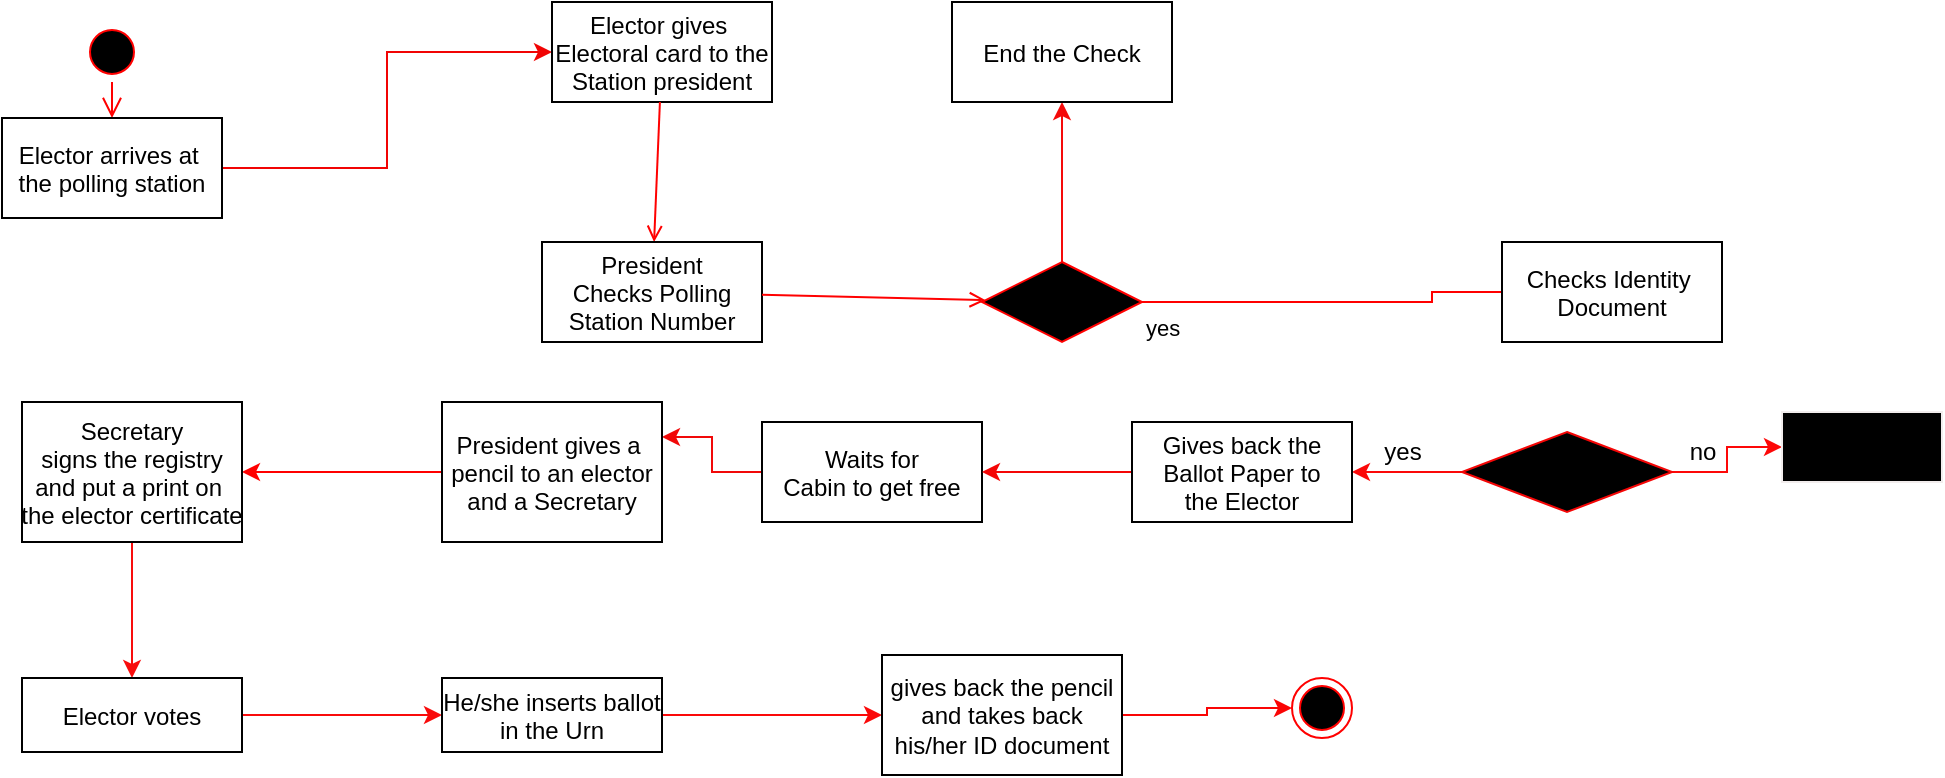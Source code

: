 <mxfile version="22.0.3" type="device">
  <diagram name="Page-1" id="e7e014a7-5840-1c2e-5031-d8a46d1fe8dd">
    <mxGraphModel dx="1036" dy="606" grid="1" gridSize="10" guides="1" tooltips="1" connect="1" arrows="1" fold="1" page="1" pageScale="1" pageWidth="1169" pageHeight="826" background="none" math="0" shadow="0">
      <root>
        <mxCell id="0" />
        <mxCell id="1" parent="0" />
        <mxCell id="GoZGdcvMeMQkUJFM6HY1-42" value="" style="edgeStyle=orthogonalEdgeStyle;rounded=0;orthogonalLoop=1;jettySize=auto;html=1;entryX=0;entryY=0.5;entryDx=0;entryDy=0;strokeColor=#f10404;" edge="1" parent="1" source="7" target="15">
          <mxGeometry relative="1" as="geometry">
            <mxPoint x="429.5" y="263" as="targetPoint" />
          </mxGeometry>
        </mxCell>
        <mxCell id="15" value="Elector gives &#xa;Electoral card to the&#xa;Station president" style="" parent="1" vertex="1">
          <mxGeometry x="475" y="20" width="110" height="50" as="geometry" />
        </mxCell>
        <mxCell id="17" value="" style="endArrow=open;strokeColor=#FF0000;endFill=1;rounded=0" parent="1" source="15" target="16" edge="1">
          <mxGeometry relative="1" as="geometry" />
        </mxCell>
        <mxCell id="5" value="" style="ellipse;shape=startState;fillColor=#000000;strokeColor=#ff0000;" parent="1" vertex="1">
          <mxGeometry x="240" y="30" width="30" height="30" as="geometry" />
        </mxCell>
        <mxCell id="6" value="" style="edgeStyle=elbowEdgeStyle;elbow=horizontal;verticalAlign=bottom;endArrow=open;endSize=8;strokeColor=#FF0000;endFill=1;rounded=0" parent="1" source="5" target="7" edge="1">
          <mxGeometry x="264.5" y="168" as="geometry">
            <mxPoint x="279.5" y="238" as="targetPoint" />
          </mxGeometry>
        </mxCell>
        <mxCell id="7" value="Elector arrives at &#xa;the polling station" style="" parent="1" vertex="1">
          <mxGeometry x="200" y="78" width="110" height="50" as="geometry" />
        </mxCell>
        <mxCell id="16" value="President&#xa;Checks Polling&#xa;Station Number" style="" parent="1" vertex="1">
          <mxGeometry x="470" y="140" width="110" height="50" as="geometry" />
        </mxCell>
        <mxCell id="24" value="" style="endArrow=open;strokeColor=#FF0000;endFill=1;rounded=0" parent="1" source="16" target="21" edge="1">
          <mxGeometry relative="1" as="geometry" />
        </mxCell>
        <mxCell id="GoZGdcvMeMQkUJFM6HY1-63" value="" style="edgeStyle=orthogonalEdgeStyle;rounded=0;orthogonalLoop=1;jettySize=auto;html=1;strokeColor=#f50a0a;" edge="1" parent="1" source="21" target="GoZGdcvMeMQkUJFM6HY1-45">
          <mxGeometry relative="1" as="geometry" />
        </mxCell>
        <mxCell id="21" value="&#xa;Correct&#xa;" style="rhombus;fillColor=#000000;strokeColor=#ff0000;" parent="1" vertex="1">
          <mxGeometry x="690" y="150" width="80" height="40" as="geometry" />
        </mxCell>
        <mxCell id="23" value="yes" style="edgeStyle=elbowEdgeStyle;elbow=horizontal;align=left;verticalAlign=top;endArrow=open;endSize=8;strokeColor=#FF0000;endFill=1;rounded=0;entryX=1;entryY=0.5;entryDx=0;entryDy=0;" parent="1" source="21" target="18" edge="1">
          <mxGeometry x="-1" relative="1" as="geometry">
            <mxPoint x="635" y="453" as="targetPoint" />
            <mxPoint as="offset" />
          </mxGeometry>
        </mxCell>
        <mxCell id="18" value="Checks Identity &#xa;Document" style="" parent="1" vertex="1">
          <mxGeometry x="950" y="140" width="110" height="50" as="geometry" />
        </mxCell>
        <mxCell id="GoZGdcvMeMQkUJFM6HY1-49" value="" style="edgeStyle=orthogonalEdgeStyle;rounded=0;orthogonalLoop=1;jettySize=auto;html=1;entryX=1;entryY=0.25;entryDx=0;entryDy=0;strokeColor=#f10909;" edge="1" parent="1" source="GoZGdcvMeMQkUJFM6HY1-44" target="33">
          <mxGeometry relative="1" as="geometry">
            <mxPoint x="645" y="365" as="targetPoint" />
          </mxGeometry>
        </mxCell>
        <mxCell id="GoZGdcvMeMQkUJFM6HY1-44" value="Waits for&#xa;Cabin to get free" style="" vertex="1" parent="1">
          <mxGeometry x="580" y="230" width="110" height="50" as="geometry" />
        </mxCell>
        <mxCell id="GoZGdcvMeMQkUJFM6HY1-50" value="" style="edgeStyle=orthogonalEdgeStyle;rounded=0;orthogonalLoop=1;jettySize=auto;html=1;strokeColor=#FF0000;" edge="1" parent="1" source="33" target="GoZGdcvMeMQkUJFM6HY1-47">
          <mxGeometry relative="1" as="geometry" />
        </mxCell>
        <mxCell id="33" value="President gives a &#xa;pencil to an elector&#xa;and a Secretary" style="" parent="1" vertex="1">
          <mxGeometry x="420" y="220" width="110" height="70" as="geometry" />
        </mxCell>
        <mxCell id="GoZGdcvMeMQkUJFM6HY1-53" value="" style="edgeStyle=orthogonalEdgeStyle;rounded=0;orthogonalLoop=1;jettySize=auto;html=1;strokeColor=#f80d0d;" edge="1" parent="1" source="GoZGdcvMeMQkUJFM6HY1-47" target="GoZGdcvMeMQkUJFM6HY1-51">
          <mxGeometry relative="1" as="geometry" />
        </mxCell>
        <mxCell id="GoZGdcvMeMQkUJFM6HY1-47" value="Secretary&#xa;signs the registry&#xa;and put a print on &#xa;the elector certificate" style="" vertex="1" parent="1">
          <mxGeometry x="210" y="220" width="110" height="70" as="geometry" />
        </mxCell>
        <mxCell id="GoZGdcvMeMQkUJFM6HY1-45" value="End the Check" style="" vertex="1" parent="1">
          <mxGeometry x="675" y="20" width="110" height="50" as="geometry" />
        </mxCell>
        <mxCell id="38" value="" style="ellipse;shape=endState;fillColor=#000000;strokeColor=#ff0000" parent="1" vertex="1">
          <mxGeometry x="845" y="358" width="30" height="30" as="geometry" />
        </mxCell>
        <mxCell id="GoZGdcvMeMQkUJFM6HY1-73" value="" style="edgeStyle=orthogonalEdgeStyle;rounded=0;orthogonalLoop=1;jettySize=auto;html=1;strokeColor=#f90b0b;" edge="1" parent="1" source="GoZGdcvMeMQkUJFM6HY1-51" target="GoZGdcvMeMQkUJFM6HY1-52">
          <mxGeometry relative="1" as="geometry" />
        </mxCell>
        <mxCell id="GoZGdcvMeMQkUJFM6HY1-51" value="Elector votes" style="" vertex="1" parent="1">
          <mxGeometry x="210" y="358" width="110" height="37" as="geometry" />
        </mxCell>
        <mxCell id="GoZGdcvMeMQkUJFM6HY1-56" value="" style="edgeStyle=orthogonalEdgeStyle;rounded=0;orthogonalLoop=1;jettySize=auto;html=1;strokeColor=#fb0909;" edge="1" parent="1" source="GoZGdcvMeMQkUJFM6HY1-52" target="GoZGdcvMeMQkUJFM6HY1-55">
          <mxGeometry relative="1" as="geometry" />
        </mxCell>
        <mxCell id="GoZGdcvMeMQkUJFM6HY1-52" value="He/she inserts ballot&#xa;in the Urn" style="" vertex="1" parent="1">
          <mxGeometry x="420" y="358" width="110" height="37" as="geometry" />
        </mxCell>
        <mxCell id="GoZGdcvMeMQkUJFM6HY1-59" value="" style="edgeStyle=orthogonalEdgeStyle;rounded=0;orthogonalLoop=1;jettySize=auto;html=1;strokeColor=#fa0505;" edge="1" parent="1" source="GoZGdcvMeMQkUJFM6HY1-55" target="38">
          <mxGeometry relative="1" as="geometry" />
        </mxCell>
        <mxCell id="GoZGdcvMeMQkUJFM6HY1-55" value="gives back the pencil&lt;br&gt;and takes back his/her ID document" style="whiteSpace=wrap;html=1;" vertex="1" parent="1">
          <mxGeometry x="640" y="346.5" width="120" height="60" as="geometry" />
        </mxCell>
        <mxCell id="GoZGdcvMeMQkUJFM6HY1-66" value="" style="edgeStyle=orthogonalEdgeStyle;rounded=0;orthogonalLoop=1;jettySize=auto;html=1;strokeColor=#fb0909;" edge="1" parent="1" source="GoZGdcvMeMQkUJFM6HY1-64" target="GoZGdcvMeMQkUJFM6HY1-67">
          <mxGeometry relative="1" as="geometry">
            <mxPoint x="850" y="255" as="targetPoint" />
          </mxGeometry>
        </mxCell>
        <mxCell id="GoZGdcvMeMQkUJFM6HY1-71" value="" style="edgeStyle=orthogonalEdgeStyle;rounded=0;orthogonalLoop=1;jettySize=auto;html=1;strokeColor=#fd0808;" edge="1" parent="1" source="GoZGdcvMeMQkUJFM6HY1-64" target="GoZGdcvMeMQkUJFM6HY1-70">
          <mxGeometry relative="1" as="geometry" />
        </mxCell>
        <mxCell id="GoZGdcvMeMQkUJFM6HY1-64" value="CORRECT" style="rhombus;fillColor=#000000;strokeColor=#f40606;" vertex="1" parent="1">
          <mxGeometry x="930" y="235" width="105" height="40" as="geometry" />
        </mxCell>
        <mxCell id="GoZGdcvMeMQkUJFM6HY1-69" value="" style="edgeStyle=orthogonalEdgeStyle;rounded=0;orthogonalLoop=1;jettySize=auto;html=1;strokeColor=#f40606;" edge="1" parent="1" source="GoZGdcvMeMQkUJFM6HY1-67" target="GoZGdcvMeMQkUJFM6HY1-44">
          <mxGeometry relative="1" as="geometry" />
        </mxCell>
        <mxCell id="GoZGdcvMeMQkUJFM6HY1-67" value="Gives back the&#xa;Ballot Paper to&#xa;the Elector" style="" vertex="1" parent="1">
          <mxGeometry x="765" y="230" width="110" height="50" as="geometry" />
        </mxCell>
        <mxCell id="GoZGdcvMeMQkUJFM6HY1-68" value="yes" style="text;html=1;align=center;verticalAlign=middle;resizable=0;points=[];autosize=1;strokeColor=none;fillColor=none;" vertex="1" parent="1">
          <mxGeometry x="880" y="230" width="40" height="30" as="geometry" />
        </mxCell>
        <mxCell id="GoZGdcvMeMQkUJFM6HY1-70" value="End Check" style="whiteSpace=wrap;html=1;fillColor=#000000;strokeColor=#f2eded;" vertex="1" parent="1">
          <mxGeometry x="1090" y="225" width="80" height="35" as="geometry" />
        </mxCell>
        <mxCell id="GoZGdcvMeMQkUJFM6HY1-72" value="no" style="text;html=1;align=center;verticalAlign=middle;resizable=0;points=[];autosize=1;strokeColor=none;fillColor=none;" vertex="1" parent="1">
          <mxGeometry x="1030" y="230" width="40" height="30" as="geometry" />
        </mxCell>
      </root>
    </mxGraphModel>
  </diagram>
</mxfile>
